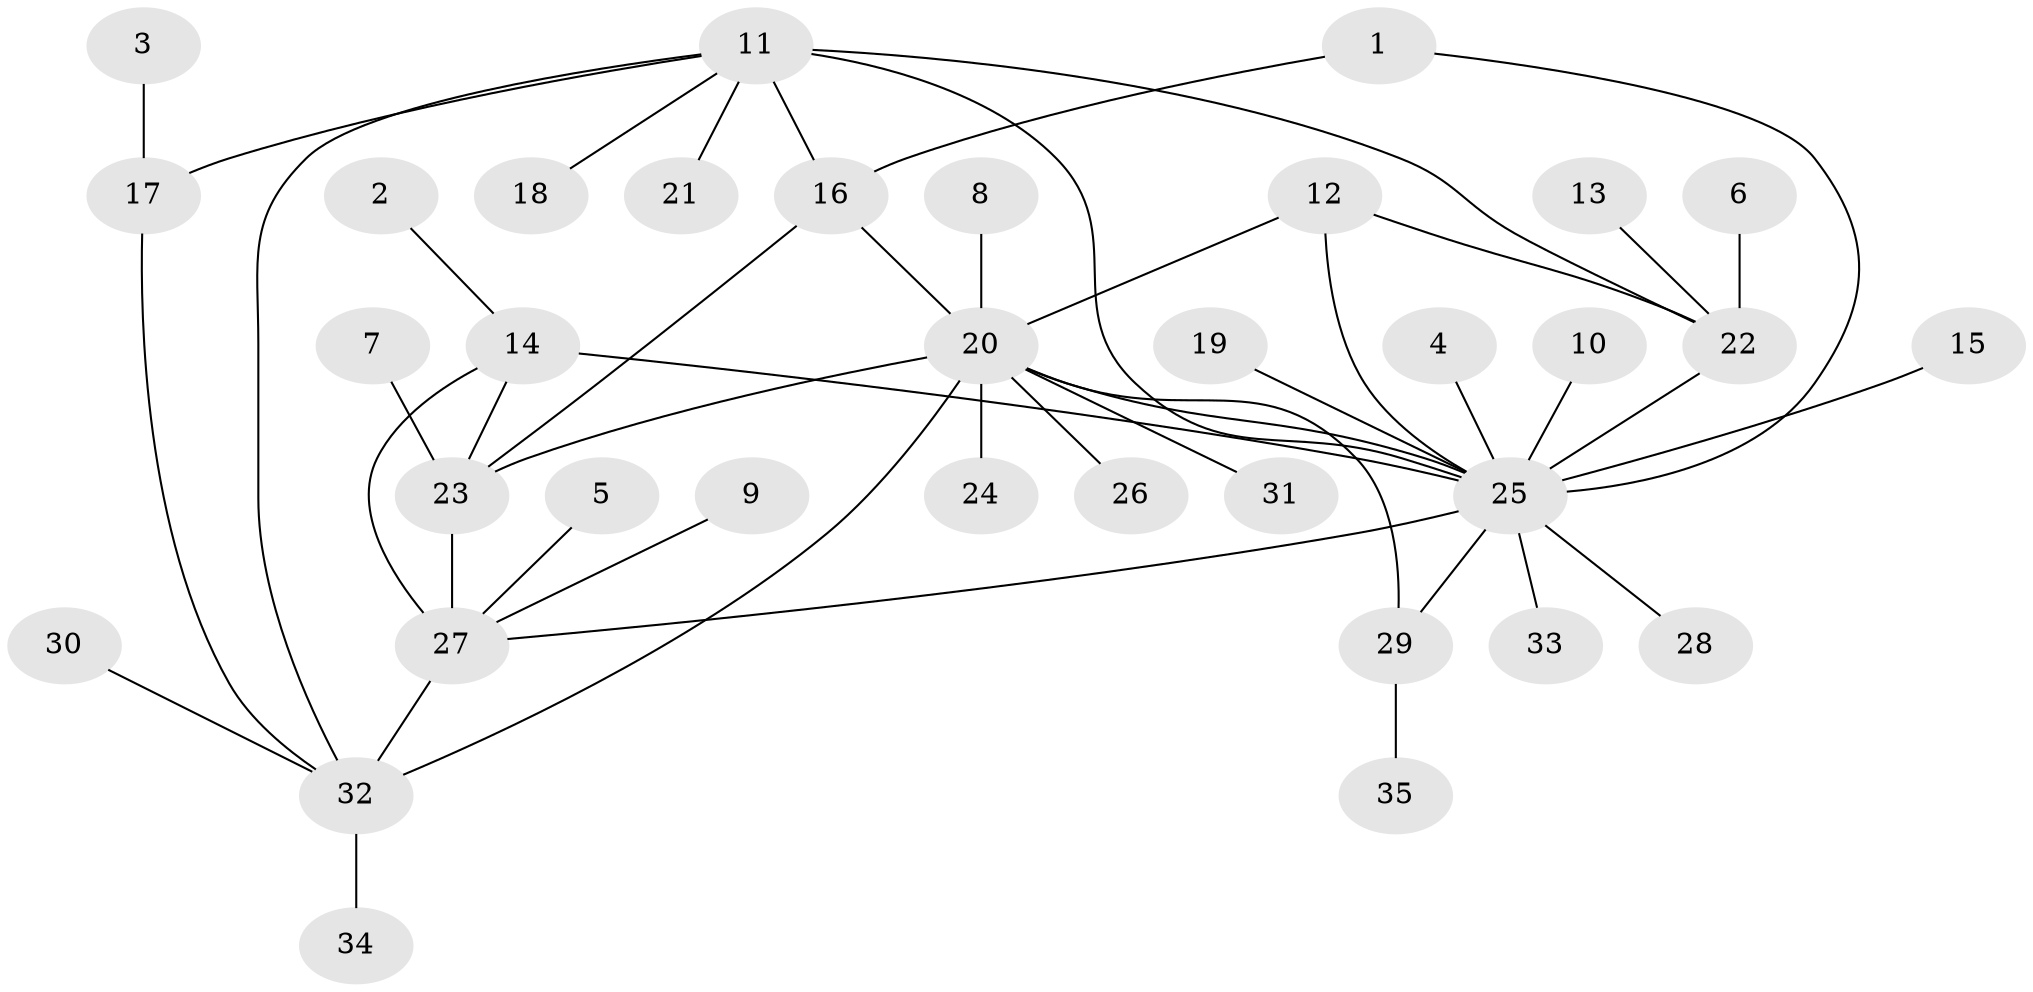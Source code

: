 // original degree distribution, {4: 0.043478260869565216, 10: 0.014492753623188406, 6: 0.043478260869565216, 9: 0.014492753623188406, 5: 0.057971014492753624, 7: 0.014492753623188406, 8: 0.014492753623188406, 11: 0.014492753623188406, 2: 0.15942028985507245, 1: 0.5507246376811594, 3: 0.07246376811594203}
// Generated by graph-tools (version 1.1) at 2025/50/03/09/25 03:50:37]
// undirected, 35 vertices, 47 edges
graph export_dot {
graph [start="1"]
  node [color=gray90,style=filled];
  1;
  2;
  3;
  4;
  5;
  6;
  7;
  8;
  9;
  10;
  11;
  12;
  13;
  14;
  15;
  16;
  17;
  18;
  19;
  20;
  21;
  22;
  23;
  24;
  25;
  26;
  27;
  28;
  29;
  30;
  31;
  32;
  33;
  34;
  35;
  1 -- 16 [weight=1.0];
  1 -- 25 [weight=1.0];
  2 -- 14 [weight=1.0];
  3 -- 17 [weight=1.0];
  4 -- 25 [weight=1.0];
  5 -- 27 [weight=1.0];
  6 -- 22 [weight=1.0];
  7 -- 23 [weight=1.0];
  8 -- 20 [weight=1.0];
  9 -- 27 [weight=1.0];
  10 -- 25 [weight=1.0];
  11 -- 16 [weight=1.0];
  11 -- 17 [weight=1.0];
  11 -- 18 [weight=1.0];
  11 -- 21 [weight=1.0];
  11 -- 22 [weight=1.0];
  11 -- 25 [weight=2.0];
  11 -- 32 [weight=1.0];
  12 -- 20 [weight=1.0];
  12 -- 22 [weight=1.0];
  12 -- 25 [weight=1.0];
  13 -- 22 [weight=1.0];
  14 -- 23 [weight=1.0];
  14 -- 25 [weight=1.0];
  14 -- 27 [weight=1.0];
  15 -- 25 [weight=1.0];
  16 -- 20 [weight=1.0];
  16 -- 23 [weight=1.0];
  17 -- 32 [weight=1.0];
  19 -- 25 [weight=1.0];
  20 -- 23 [weight=2.0];
  20 -- 24 [weight=1.0];
  20 -- 25 [weight=1.0];
  20 -- 26 [weight=1.0];
  20 -- 29 [weight=1.0];
  20 -- 31 [weight=1.0];
  20 -- 32 [weight=1.0];
  22 -- 25 [weight=1.0];
  23 -- 27 [weight=1.0];
  25 -- 27 [weight=1.0];
  25 -- 28 [weight=1.0];
  25 -- 29 [weight=2.0];
  25 -- 33 [weight=1.0];
  27 -- 32 [weight=2.0];
  29 -- 35 [weight=1.0];
  30 -- 32 [weight=1.0];
  32 -- 34 [weight=1.0];
}
